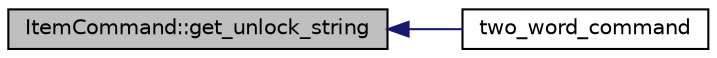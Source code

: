 digraph G
{
  edge [fontname="Helvetica",fontsize="10",labelfontname="Helvetica",labelfontsize="10"];
  node [fontname="Helvetica",fontsize="10",shape=record];
  rankdir="LR";
  Node1 [label="ItemCommand::get_unlock_string",height=0.2,width=0.4,color="black", fillcolor="grey75", style="filled" fontcolor="black"];
  Node1 -> Node2 [dir="back",color="midnightblue",fontsize="10",style="solid",fontname="Helvetica"];
  Node2 [label="two_word_command",height=0.2,width=0.4,color="black", fillcolor="white", style="filled",URL="$main_8cpp.html#a5671b7ea75581d5f7eb4a801d7c10919",tooltip="A method to handle two word commands."];
}
